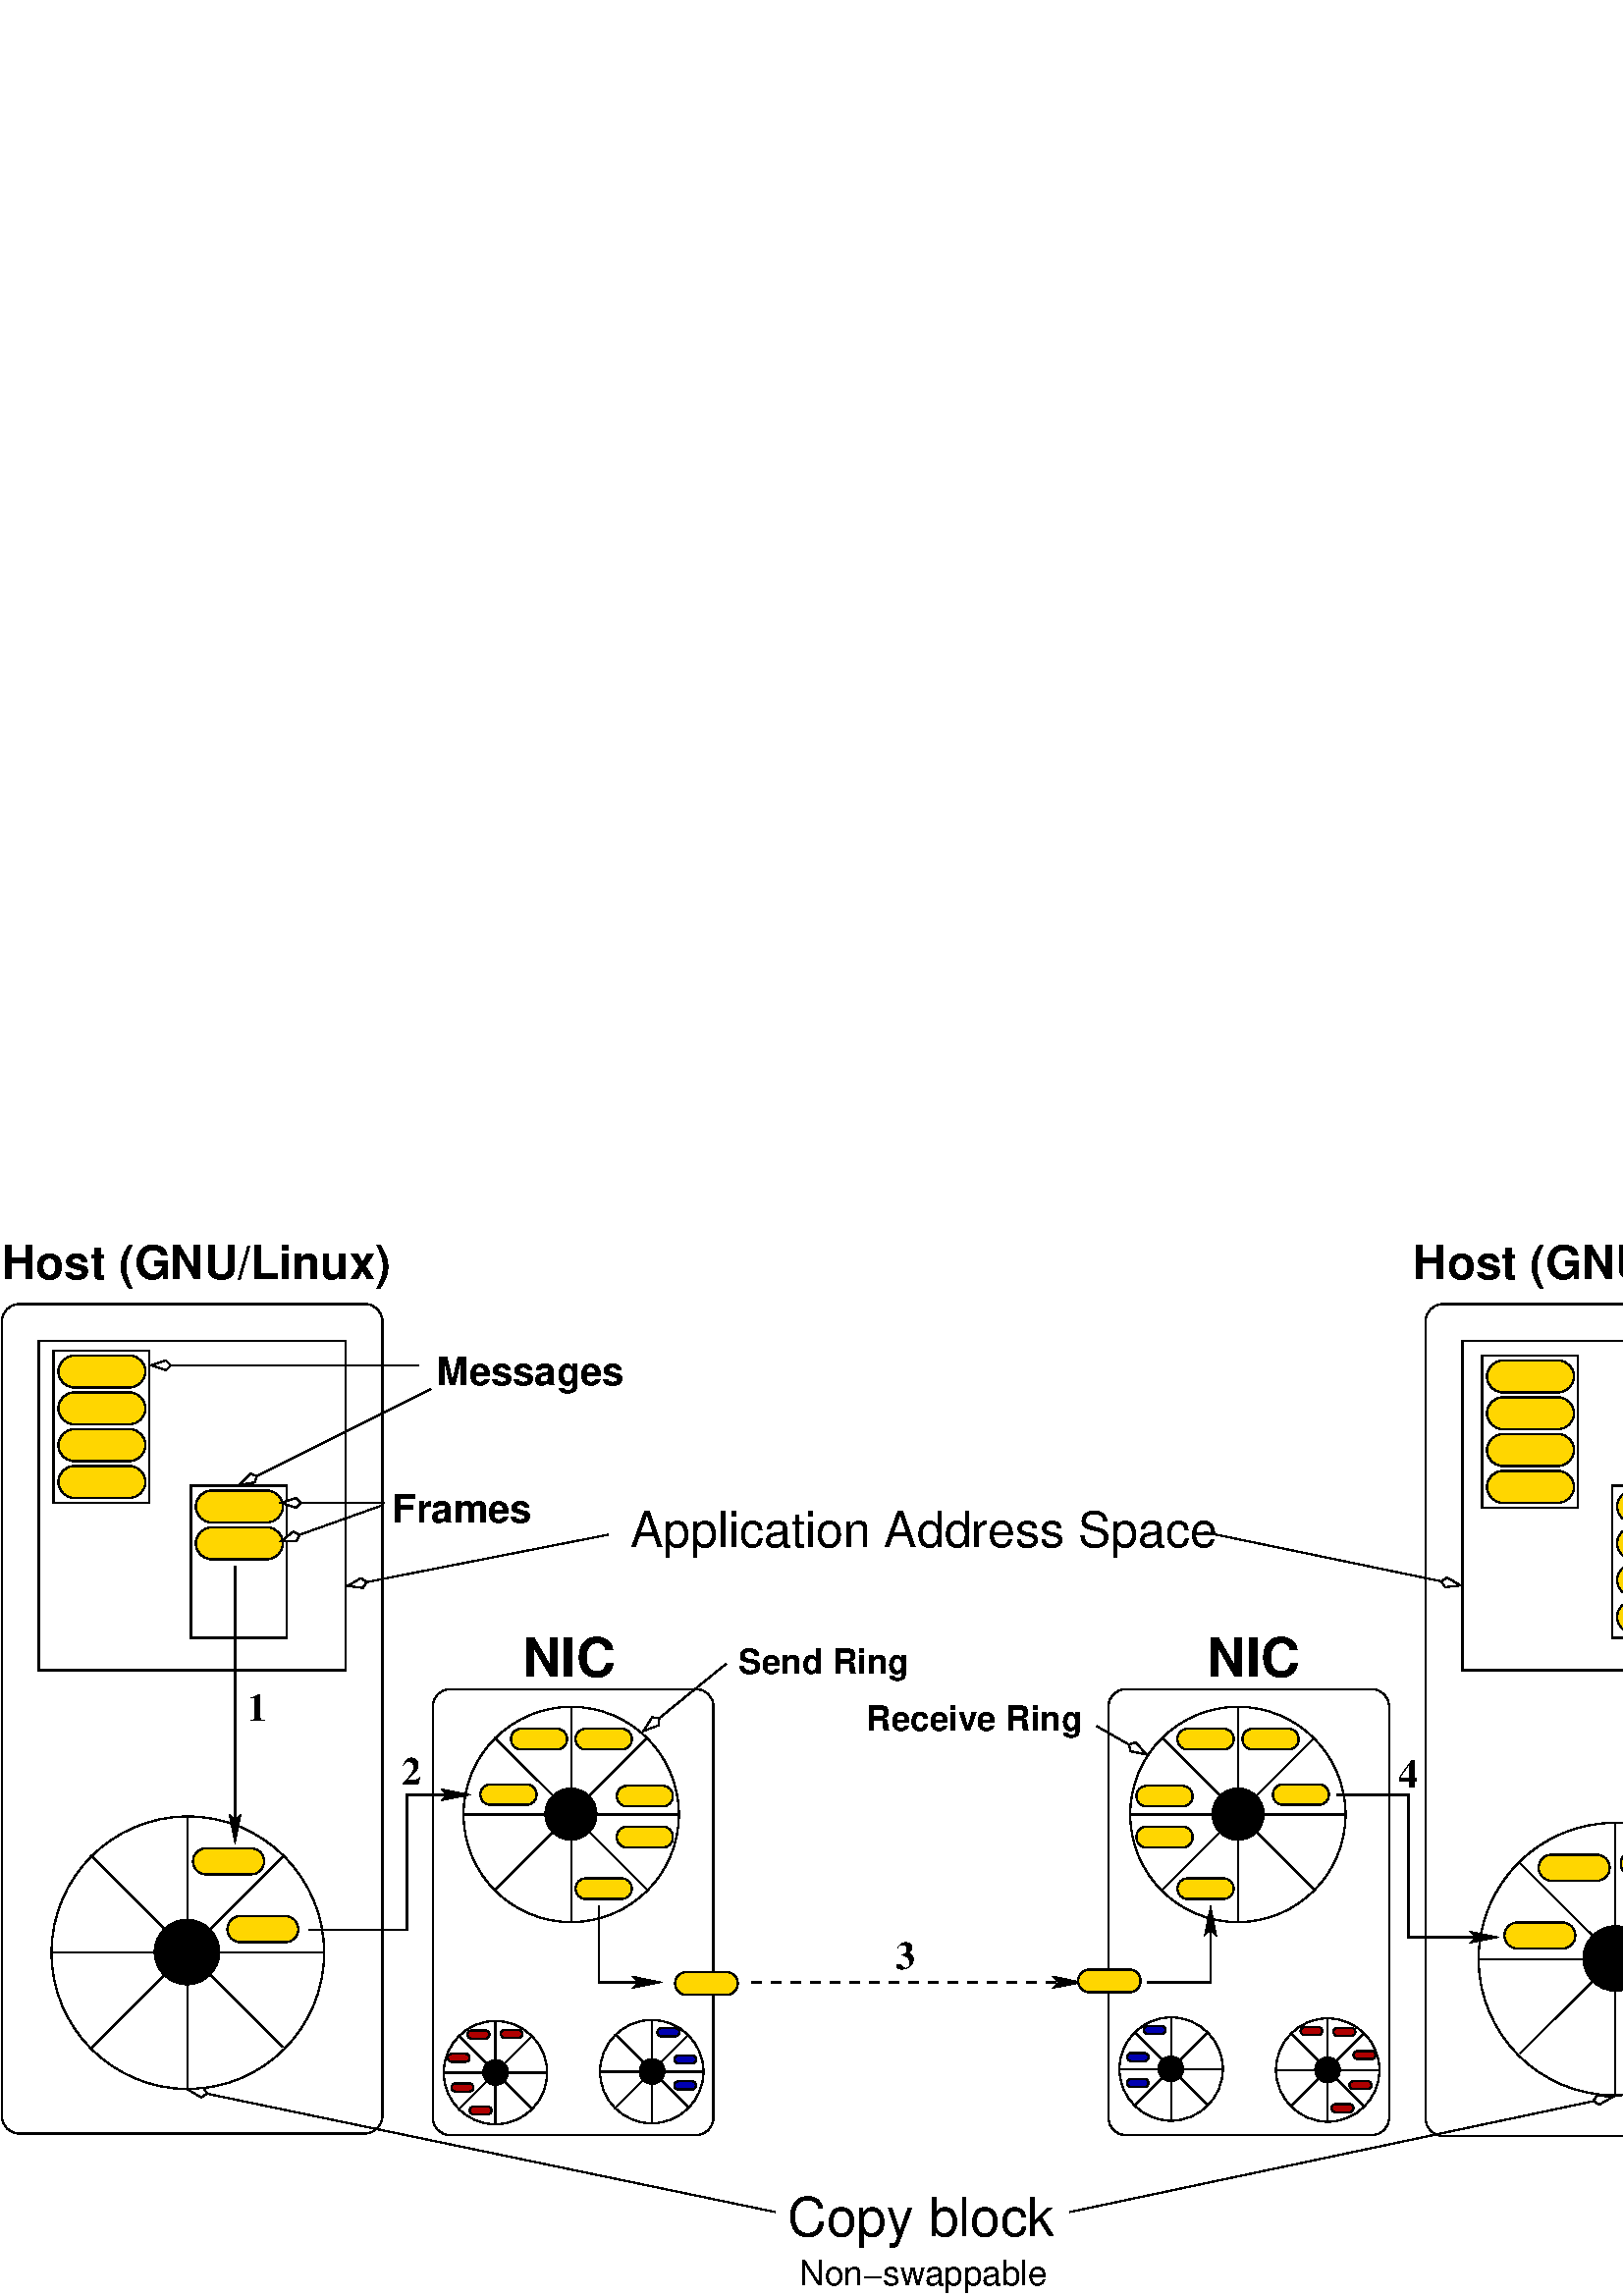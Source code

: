 %!PS-Adobe-2.0 EPSF-2.0
%%BoundingBox: 0 0 665 386
%%Magnification: 1.0
%%EndComments
/$F2psDict 200 dict def
$F2psDict begin
$F2psDict /mtrx matrix put
/col-1 {0 setgray} bind def
/col0 {0.000 0.000 0.000 srgb} bind def
/col1 {0.000 0.000 1.000 srgb} bind def
/col2 {0.000 1.000 0.000 srgb} bind def
/col3 {0.000 1.000 1.000 srgb} bind def
/col4 {1.000 0.000 0.000 srgb} bind def
/col5 {1.000 0.000 1.000 srgb} bind def
/col6 {1.000 1.000 0.000 srgb} bind def
/col7 {1.000 1.000 1.000 srgb} bind def
/col8 {0.000 0.000 0.560 srgb} bind def
/col9 {0.000 0.000 0.690 srgb} bind def
/col10 {0.000 0.000 0.820 srgb} bind def
/col11 {0.530 0.810 1.000 srgb} bind def
/col12 {0.000 0.560 0.000 srgb} bind def
/col13 {0.000 0.690 0.000 srgb} bind def
/col14 {0.000 0.820 0.000 srgb} bind def
/col15 {0.000 0.560 0.560 srgb} bind def
/col16 {0.000 0.690 0.690 srgb} bind def
/col17 {0.000 0.820 0.820 srgb} bind def
/col18 {0.560 0.000 0.000 srgb} bind def
/col19 {0.690 0.000 0.000 srgb} bind def
/col20 {0.820 0.000 0.000 srgb} bind def
/col21 {0.560 0.000 0.560 srgb} bind def
/col22 {0.690 0.000 0.690 srgb} bind def
/col23 {0.820 0.000 0.820 srgb} bind def
/col24 {0.500 0.190 0.000 srgb} bind def
/col25 {0.630 0.250 0.000 srgb} bind def
/col26 {0.750 0.380 0.000 srgb} bind def
/col27 {1.000 0.500 0.500 srgb} bind def
/col28 {1.000 0.630 0.630 srgb} bind def
/col29 {1.000 0.750 0.750 srgb} bind def
/col30 {1.000 0.880 0.880 srgb} bind def
/col31 {1.000 0.840 0.000 srgb} bind def

end
save
newpath 0 386 moveto 0 0 lineto 665 0 lineto 665 386 lineto closepath clip newpath
-21.8 512.3 translate
1 -1 scale

/cp {closepath} bind def
/ef {eofill} bind def
/gr {grestore} bind def
/gs {gsave} bind def
/sa {save} bind def
/rs {restore} bind def
/l {lineto} bind def
/m {moveto} bind def
/rm {rmoveto} bind def
/n {newpath} bind def
/s {stroke} bind def
/sh {show} bind def
/slc {setlinecap} bind def
/slj {setlinejoin} bind def
/slw {setlinewidth} bind def
/srgb {setrgbcolor} bind def
/rot {rotate} bind def
/sc {scale} bind def
/sd {setdash} bind def
/ff {findfont} bind def
/sf {setfont} bind def
/scf {scalefont} bind def
/sw {stringwidth} bind def
/tr {translate} bind def
/tnt {dup dup currentrgbcolor
  4 -2 roll dup 1 exch sub 3 -1 roll mul add
  4 -2 roll dup 1 exch sub 3 -1 roll mul add
  4 -2 roll dup 1 exch sub 3 -1 roll mul add srgb}
  bind def
/shd {dup dup currentrgbcolor 4 -2 roll mul 4 -2 roll mul
  4 -2 roll mul srgb} bind def
/reencdict 12 dict def /ReEncode { reencdict begin
/newcodesandnames exch def /newfontname exch def /basefontname exch def
/basefontdict basefontname findfont def /newfont basefontdict maxlength dict def
basefontdict { exch dup /FID ne { dup /Encoding eq
{ exch dup length array copy newfont 3 1 roll put }
{ exch newfont 3 1 roll put } ifelse } { pop pop } ifelse } forall
newfont /FontName newfontname put newcodesandnames aload pop
128 1 255 { newfont /Encoding get exch /.notdef put } for
newcodesandnames length 2 idiv { newfont /Encoding get 3 1 roll put } repeat
newfontname newfont definefont pop end } def
/isovec [
8#055 /minus 8#200 /grave 8#201 /acute 8#202 /circumflex 8#203 /tilde
8#204 /macron 8#205 /breve 8#206 /dotaccent 8#207 /dieresis
8#210 /ring 8#211 /cedilla 8#212 /hungarumlaut 8#213 /ogonek 8#214 /caron
8#220 /dotlessi 8#230 /oe 8#231 /OE
8#240 /space 8#241 /exclamdown 8#242 /cent 8#243 /sterling
8#244 /currency 8#245 /yen 8#246 /brokenbar 8#247 /section 8#250 /dieresis
8#251 /copyright 8#252 /ordfeminine 8#253 /guillemotleft 8#254 /logicalnot
8#255 /hyphen 8#256 /registered 8#257 /macron 8#260 /degree 8#261 /plusminus
8#262 /twosuperior 8#263 /threesuperior 8#264 /acute 8#265 /mu 8#266 /paragraph
8#267 /periodcentered 8#270 /cedilla 8#271 /onesuperior 8#272 /ordmasculine
8#273 /guillemotright 8#274 /onequarter 8#275 /onehalf
8#276 /threequarters 8#277 /questiondown 8#300 /Agrave 8#301 /Aacute
8#302 /Acircumflex 8#303 /Atilde 8#304 /Adieresis 8#305 /Aring
8#306 /AE 8#307 /Ccedilla 8#310 /Egrave 8#311 /Eacute
8#312 /Ecircumflex 8#313 /Edieresis 8#314 /Igrave 8#315 /Iacute
8#316 /Icircumflex 8#317 /Idieresis 8#320 /Eth 8#321 /Ntilde 8#322 /Ograve
8#323 /Oacute 8#324 /Ocircumflex 8#325 /Otilde 8#326 /Odieresis 8#327 /multiply
8#330 /Oslash 8#331 /Ugrave 8#332 /Uacute 8#333 /Ucircumflex
8#334 /Udieresis 8#335 /Yacute 8#336 /Thorn 8#337 /germandbls 8#340 /agrave
8#341 /aacute 8#342 /acircumflex 8#343 /atilde 8#344 /adieresis 8#345 /aring
8#346 /ae 8#347 /ccedilla 8#350 /egrave 8#351 /eacute
8#352 /ecircumflex 8#353 /edieresis 8#354 /igrave 8#355 /iacute
8#356 /icircumflex 8#357 /idieresis 8#360 /eth 8#361 /ntilde 8#362 /ograve
8#363 /oacute 8#364 /ocircumflex 8#365 /otilde 8#366 /odieresis 8#367 /divide
8#370 /oslash 8#371 /ugrave 8#372 /uacute 8#373 /ucircumflex
8#374 /udieresis 8#375 /yacute 8#376 /thorn 8#377 /ydieresis] def
/Times-Bold /Times-Bold-iso isovec ReEncode
/Helvetica-Bold /Helvetica-Bold-iso isovec ReEncode
/Helvetica /Helvetica-iso isovec ReEncode
 /DrawEllipse {
	/endangle exch def
	/startangle exch def
	/yrad exch def
	/xrad exch def
	/y exch def
	/x exch def
	/savematrix mtrx currentmatrix def
	x y tr xrad yrad sc 0 0 1 startangle endangle arc
	closepath
	savematrix setmatrix
	} def

/$F2psBegin {$F2psDict begin /$F2psEnteredState save def} def
/$F2psEnd {$F2psEnteredState restore end} def

$F2psBegin
10 setmiterlimit
 0.06 0.06 sc
%
% Fig objects follow
%
% Polyline
7.500 slw
n 817 2790 m 720 2790 720 2888 97 arcto 4 {pop} repeat
  720 2985 1155 2985 97 arcto 4 {pop} repeat
  1252 2985 1252 2887 97 arcto 4 {pop} repeat
  1252 2790 817 2790 97 arcto 4 {pop} repeat
 cp gs col31 1.00 shd ef gr gs col0 s gr 
% Polyline
n 817 3015 m 720 3015 720 3113 97 arcto 4 {pop} repeat
  720 3210 1155 3210 97 arcto 4 {pop} repeat
  1252 3210 1252 3112 97 arcto 4 {pop} repeat
  1252 3015 817 3015 97 arcto 4 {pop} repeat
 cp gs col31 1.00 shd ef gr gs col0 s gr 
% Polyline
n 817 3240 m 720 3240 720 3338 97 arcto 4 {pop} repeat
  720 3435 1155 3435 97 arcto 4 {pop} repeat
  1252 3435 1252 3337 97 arcto 4 {pop} repeat
  1252 3240 817 3240 97 arcto 4 {pop} repeat
 cp gs col31 1.00 shd ef gr gs col0 s gr 
% Polyline
n 817 3465 m 720 3465 720 3563 97 arcto 4 {pop} repeat
  720 3660 1155 3660 97 arcto 4 {pop} repeat
  1252 3660 1252 3562 97 arcto 4 {pop} repeat
  1252 3465 817 3465 97 arcto 4 {pop} repeat
 cp gs col31 1.00 shd ef gr gs col0 s gr 
% Polyline
n 690 2760 m 1275 2760 l 1275 3690 l 690 3690 l
 cp gs col0 s gr 
% Polyline
n 1657 3615 m 1560 3615 1560 3713 97 arcto 4 {pop} repeat
  1560 3810 1995 3810 97 arcto 4 {pop} repeat
  2092 3810 2092 3712 97 arcto 4 {pop} repeat
  2092 3615 1657 3615 97 arcto 4 {pop} repeat
 cp gs col31 1.00 shd ef gr gs col0 s gr 
% Polyline
n 1657 3840 m 1560 3840 1560 3938 97 arcto 4 {pop} repeat
  1560 4035 1995 4035 97 arcto 4 {pop} repeat
  2092 4035 2092 3937 97 arcto 4 {pop} repeat
  2092 3840 1657 3840 97 arcto 4 {pop} repeat
 cp gs col31 1.00 shd ef gr gs col0 s gr 
% Polyline
n 1530 3585 m 2115 3585 l 2115 4515 l 1530 4515 l
 cp gs col0 s gr 
% Ellipse
n 3391 7173 316 316 0 360 DrawEllipse gs col0 s gr

% Ellipse
n 3392 7172 75 75 0 360 DrawEllipse gs 0.00 setgray ef gr gs col-1 s gr

% Polyline
n 3617 6946 m
 3171 7393 l gs col0 s gr 
% Polyline
n 3705 7173 m
 3079 7173 l gs col0 s gr 
% Polyline
n 3617 7396 m
 3171 6950 l gs col0 s gr 
% Polyline
n 3391 7489 m
 3391 6861 l gs col0 s gr 
% Polyline
n 3123 7058 m 3099 7058 3099 7083 24 arcto 4 {pop} repeat
  3099 7107 3209 7107 24 arcto 4 {pop} repeat
  3233 7107 3233 7082 24 arcto 4 {pop} repeat
  3233 7058 3123 7058 24 arcto 4 {pop} repeat
 cp gs col19 1.00 shd ef gr gs col0 s gr 
% Polyline
n 3245 6915 m 3220 6915 3220 6940 25 arcto 4 {pop} repeat
  3220 6965 3329 6965 25 arcto 4 {pop} repeat
  3354 6965 3354 6940 25 arcto 4 {pop} repeat
  3354 6915 3245 6915 25 arcto 4 {pop} repeat
 cp gs col19 1.00 shd ef gr gs col0 s gr 
% Polyline
n 3448 6911 m 3424 6911 3424 6936 24 arcto 4 {pop} repeat
  3424 6960 3532 6960 24 arcto 4 {pop} repeat
  3556 6960 3556 6935 24 arcto 4 {pop} repeat
  3556 6911 3448 6911 24 arcto 4 {pop} repeat
 cp gs col19 1.00 shd ef gr gs col0 s gr 
% Polyline
n 3147 7239 m 3122 7239 3122 7264 25 arcto 4 {pop} repeat
  3122 7289 3231 7289 25 arcto 4 {pop} repeat
  3256 7289 3256 7264 25 arcto 4 {pop} repeat
  3256 7239 3147 7239 25 arcto 4 {pop} repeat
 cp gs col19 1.00 shd ef gr gs col0 s gr 
% Polyline
n 3258 7380 m 3234 7380 3234 7405 24 arcto 4 {pop} repeat
  3234 7429 3343 7429 24 arcto 4 {pop} repeat
  3367 7429 3367 7404 24 arcto 4 {pop} repeat
  3367 7380 3258 7380 24 arcto 4 {pop} repeat
 cp gs col19 1.00 shd ef gr gs col0 s gr 
% Ellipse
n 4346 7167 316 316 0 360 DrawEllipse gs col0 s gr

% Ellipse
n 4348 7166 75 75 0 360 DrawEllipse gs 0.00 setgray ef gr gs col-1 s gr

% Polyline
n 4572 6940 m
 4128 7384 l gs col0 s gr 
% Polyline
n 4663 7167 m
 4036 7167 l gs col0 s gr 
% Polyline
n 4572 7388 m
 4128 6943 l gs col0 s gr 
% Polyline
n 4346 7481 m
 4346 6853 l gs col0 s gr 
% Polyline
n 4404 6902 m 4380 6902 4380 6927 24 arcto 4 {pop} repeat
  4380 6951 4491 6951 24 arcto 4 {pop} repeat
  4515 6951 4515 6926 24 arcto 4 {pop} repeat
  4515 6902 4404 6902 24 arcto 4 {pop} repeat
 cp gs col9 1.00 shd ef gr gs col0 s gr 
% Polyline
n 4508 7068 m 4484 7068 4484 7093 24 arcto 4 {pop} repeat
  4484 7117 4593 7117 24 arcto 4 {pop} repeat
  4617 7117 4617 7092 24 arcto 4 {pop} repeat
  4617 7068 4508 7068 24 arcto 4 {pop} repeat
 cp gs col9 1.00 shd ef gr gs col0 s gr 
% Polyline
n 4509 7226 m 4484 7226 4484 7251 25 arcto 4 {pop} repeat
  4484 7276 4592 7276 25 arcto 4 {pop} repeat
  4617 7276 4617 7251 25 arcto 4 {pop} repeat
  4617 7226 4509 7226 25 arcto 4 {pop} repeat
 cp gs col9 1.00 shd ef gr gs col0 s gr 
% Ellipse
n 8477 7157 316 316 0 360 DrawEllipse gs col0 s gr

% Ellipse
n 8476 7156 75 75 0 360 DrawEllipse gs 0.00 setgray ef gr gs col-1 s gr

% Polyline
n 8251 6932 m
 8696 7377 l gs col0 s gr 
% Polyline
n 8161 7157 m
 8789 7157 l gs col0 s gr 
% Polyline
n 8251 7380 m
 8696 6936 l gs col0 s gr 
% Polyline
n 8477 7473 m
 8477 6843 l gs col0 s gr 
% Polyline
n 8659 7041 m 8635 7041 8635 7066 24 arcto 4 {pop} repeat
  8635 7090 8745 7090 24 arcto 4 {pop} repeat
  8769 7090 8769 7065 24 arcto 4 {pop} repeat
  8769 7041 8659 7041 24 arcto 4 {pop} repeat
 cp gs col19 1.00 shd ef gr gs col0 s gr 
% Polyline
n 8536 6899 m 8512 6899 8512 6924 24 arcto 4 {pop} repeat
  8512 6948 8622 6948 24 arcto 4 {pop} repeat
  8646 6948 8646 6923 24 arcto 4 {pop} repeat
  8646 6899 8536 6899 24 arcto 4 {pop} repeat
 cp gs col19 1.00 shd ef gr gs col0 s gr 
% Polyline
n 8335 6895 m 8311 6895 8311 6919 24 arcto 4 {pop} repeat
  8311 6943 8420 6943 24 arcto 4 {pop} repeat
  8444 6943 8444 6919 24 arcto 4 {pop} repeat
  8444 6895 8335 6895 24 arcto 4 {pop} repeat
 cp gs col19 1.00 shd ef gr gs col0 s gr 
% Polyline
n 8635 7224 m 8610 7224 8610 7249 25 arcto 4 {pop} repeat
  8610 7274 8719 7274 25 arcto 4 {pop} repeat
  8744 7274 8744 7249 25 arcto 4 {pop} repeat
  8744 7224 8635 7224 25 arcto 4 {pop} repeat
 cp gs col19 1.00 shd ef gr gs col0 s gr 
% Polyline
n 8525 7365 m 8500 7365 8500 7390 25 arcto 4 {pop} repeat
  8500 7415 8609 7415 25 arcto 4 {pop} repeat
  8634 7415 8634 7390 25 arcto 4 {pop} repeat
  8634 7365 8525 7365 25 arcto 4 {pop} repeat
 cp gs col19 1.00 shd ef gr gs col0 s gr 
% Ellipse
n 7520 7151 316 316 0 360 DrawEllipse gs col0 s gr

% Ellipse
n 7518 7150 75 75 0 360 DrawEllipse gs 0.00 setgray ef gr gs col-1 s gr

% Polyline
n 7296 6924 m
 7740 7369 l gs col0 s gr 
% Polyline
n 7205 7151 m
 7831 7151 l gs col0 s gr 
% Polyline
n 7296 7373 m
 7740 6929 l gs col0 s gr 
% Polyline
n 7520 7466 m
 7520 6838 l gs col0 s gr 
% Polyline
n 7379 6887 m 7354 6887 7354 6912 25 arcto 4 {pop} repeat
  7354 6937 7461 6937 25 arcto 4 {pop} repeat
  7486 6937 7486 6912 25 arcto 4 {pop} repeat
  7486 6887 7379 6887 25 arcto 4 {pop} repeat
 cp gs col9 1.00 shd ef gr gs col0 s gr 
% Polyline
n 7276 7053 m 7251 7053 7251 7078 25 arcto 4 {pop} repeat
  7251 7103 7357 7103 25 arcto 4 {pop} repeat
  7382 7103 7382 7078 25 arcto 4 {pop} repeat
  7382 7053 7276 7053 25 arcto 4 {pop} repeat
 cp gs col9 1.00 shd ef gr gs col0 s gr 
% Polyline
n 7275 7212 m 7251 7212 7251 7237 24 arcto 4 {pop} repeat
  7251 7261 7358 7261 24 arcto 4 {pop} repeat
  7382 7261 7382 7236 24 arcto 4 {pop} repeat
  7382 7212 7275 7212 24 arcto 4 {pop} repeat
 cp gs col9 1.00 shd ef gr gs col0 s gr 
% Ellipse
n 7928 5595 658 658 0 360 DrawEllipse gs col0 s gr

% Ellipse
n 7929 5593 156 156 0 360 DrawEllipse gs 0.00 setgray ef gr gs col-1 s gr

% Polyline
n 7619 5986 m 7559 5986 7559 6051 60 arcto 4 {pop} repeat
  7559 6111 7842 6111 60 arcto 4 {pop} repeat
  7902 6111 7902 6046 60 arcto 4 {pop} repeat
  7902 5986 7619 5986 60 arcto 4 {pop} repeat
 cp gs col31 1.00 shd ef gr gs col0 s gr 
% Polyline
n 8397 5124 m
 7472 6050 l gs col0 s gr 
% Polyline
n 8589 5595 m
 7277 5595 l gs col0 s gr 
% Polyline
n 8397 6059 m
 7472 5132 l gs col0 s gr 
% Polyline
n 7928 6255 m
 7928 4944 l gs col0 s gr 
% Polyline
n 8016 5071 m 7956 5071 7956 5138 60 arcto 4 {pop} repeat
  7956 5198 8239 5198 60 arcto 4 {pop} repeat
  8299 5198 8299 5131 60 arcto 4 {pop} repeat
  8299 5071 8016 5071 60 arcto 4 {pop} repeat
 cp gs col31 1.00 shd ef gr gs col0 s gr 
% Polyline
n 7368 5669 m 7308 5669 7308 5737 60 arcto 4 {pop} repeat
  7308 5797 7591 5797 60 arcto 4 {pop} repeat
  7651 5797 7651 5729 60 arcto 4 {pop} repeat
  7651 5669 7368 5669 60 arcto 4 {pop} repeat
 cp gs col31 1.00 shd ef gr gs col0 s gr 
% Polyline
n 7619 5071 m 7559 5071 7559 5138 60 arcto 4 {pop} repeat
  7559 5198 7842 5198 60 arcto 4 {pop} repeat
  7902 5198 7902 5131 60 arcto 4 {pop} repeat
  7902 5071 7619 5071 60 arcto 4 {pop} repeat
 cp gs col31 1.00 shd ef gr gs col0 s gr 
% Polyline
n 7368 5420 m 7308 5420 7308 5486 60 arcto 4 {pop} repeat
  7308 5546 7591 5546 60 arcto 4 {pop} repeat
  7651 5546 7651 5480 60 arcto 4 {pop} repeat
  7651 5420 7368 5420 60 arcto 4 {pop} repeat
 cp gs col31 1.00 shd ef gr gs col0 s gr 
% Polyline
n 8202 5411 m 8142 5411 8142 5476 60 arcto 4 {pop} repeat
  8142 5536 8424 5536 60 arcto 4 {pop} repeat
  8484 5536 8484 5471 60 arcto 4 {pop} repeat
  8484 5411 8202 5411 60 arcto 4 {pop} repeat
 cp gs col31 1.00 shd ef gr gs col0 s gr 
% Ellipse
n 1511 6440 833 833 0 360 DrawEllipse gs col0 s gr

% Polyline
n 1511 7275 m
 1511 5617 l gs col0 s gr 
% Polyline
n 917 5845 m
 2090 7016 l gs col0 s gr 
% Polyline
n 675 6440 m
 2332 6440 l gs col0 s gr 
% Polyline
n 917 7026 m
 2090 5855 l gs col0 s gr 
% Polyline
n 1833 6216 m 1753 6216 1753 6296 80 arcto 4 {pop} repeat
  1753 6376 2106 6376 80 arcto 4 {pop} repeat
  2186 6376 2186 6296 80 arcto 4 {pop} repeat
  2186 6216 1833 6216 80 arcto 4 {pop} repeat
 cp gs col31 1.00 shd ef gr gs col0 s gr 
% Polyline
n 1622 5802 m 1543 5802 1543 5882 79 arcto 4 {pop} repeat
  1543 5961 1898 5961 79 arcto 4 {pop} repeat
  1977 5961 1977 5881 79 arcto 4 {pop} repeat
  1977 5802 1622 5802 79 arcto 4 {pop} repeat
 cp gs col31 1.00 shd ef gr gs col0 s gr 
% Ellipse
n 1506 6436 197 197 0 360 DrawEllipse gs 0.00 setgray ef gr gs col-1 s gr

% Ellipse
n 10232 6479 833 833 0 360 DrawEllipse gs col0 s gr

% Ellipse
n 10237 6475 197 197 0 360 DrawEllipse gs 0.00 setgray ef gr gs col-1 s gr

% Polyline
n 10232 7314 m
 10232 5656 l gs col0 s gr 
% Polyline
n 10826 5884 m
 9653 7055 l gs col0 s gr 
% Polyline
n 11068 6479 m
 9411 6479 l gs col0 s gr 
% Polyline
n 10826 7065 m
 9653 5894 l gs col0 s gr 
% Polyline
n 10347 5816 m 10268 5816 10268 5896 79 arcto 4 {pop} repeat
  10268 5975 10621 5975 79 arcto 4 {pop} repeat
  10700 5975 10700 5895 79 arcto 4 {pop} repeat
  10700 5816 10347 5816 79 arcto 4 {pop} repeat
 cp gs col31 1.00 shd ef gr gs col0 s gr 
% Polyline
n 9637 6255 m 9557 6255 9557 6335 80 arcto 4 {pop} repeat
  9557 6415 9910 6415 80 arcto 4 {pop} repeat
  9990 6415 9990 6335 80 arcto 4 {pop} repeat
  9990 6255 9637 6255 80 arcto 4 {pop} repeat
 cp gs col31 1.00 shd ef gr gs col0 s gr 
% Polyline
n 9845 5841 m 9766 5841 9766 5921 79 arcto 4 {pop} repeat
  9766 6000 10121 6000 79 arcto 4 {pop} repeat
  10200 6000 10200 5920 79 arcto 4 {pop} repeat
  10200 5841 9845 5841 79 arcto 4 {pop} repeat
 cp gs col31 1.00 shd ef gr gs col0 s gr 
% Polyline
n 10342 3615 m 10245 3615 10245 3713 97 arcto 4 {pop} repeat
  10245 3810 10680 3810 97 arcto 4 {pop} repeat
  10777 3810 10777 3712 97 arcto 4 {pop} repeat
  10777 3615 10342 3615 97 arcto 4 {pop} repeat
 cp gs col31 1.00 shd ef gr gs col0 s gr 
% Polyline
n 10342 3840 m 10245 3840 10245 3938 97 arcto 4 {pop} repeat
  10245 4035 10680 4035 97 arcto 4 {pop} repeat
  10777 4035 10777 3937 97 arcto 4 {pop} repeat
  10777 3840 10342 3840 97 arcto 4 {pop} repeat
 cp gs col31 1.00 shd ef gr gs col0 s gr 
% Polyline
n 10342 4065 m 10245 4065 10245 4163 97 arcto 4 {pop} repeat
  10245 4260 10680 4260 97 arcto 4 {pop} repeat
  10777 4260 10777 4162 97 arcto 4 {pop} repeat
  10777 4065 10342 4065 97 arcto 4 {pop} repeat
 cp gs col31 1.00 shd ef gr gs col0 s gr 
% Polyline
n 10342 4290 m 10245 4290 10245 4388 97 arcto 4 {pop} repeat
  10245 4485 10680 4485 97 arcto 4 {pop} repeat
  10777 4485 10777 4387 97 arcto 4 {pop} repeat
  10777 4290 10342 4290 97 arcto 4 {pop} repeat
 cp gs col31 1.00 shd ef gr gs col0 s gr 
% Polyline
n 10215 3585 m 10800 3585 l 10800 4515 l 10215 4515 l
 cp gs col0 s gr 
% Polyline
n 9547 2820 m 9450 2820 9450 2918 97 arcto 4 {pop} repeat
  9450 3015 9885 3015 97 arcto 4 {pop} repeat
  9982 3015 9982 2917 97 arcto 4 {pop} repeat
  9982 2820 9547 2820 97 arcto 4 {pop} repeat
 cp gs col31 1.00 shd ef gr gs col0 s gr 
% Polyline
n 9547 3045 m 9450 3045 9450 3143 97 arcto 4 {pop} repeat
  9450 3240 9885 3240 97 arcto 4 {pop} repeat
  9982 3240 9982 3142 97 arcto 4 {pop} repeat
  9982 3045 9547 3045 97 arcto 4 {pop} repeat
 cp gs col31 1.00 shd ef gr gs col0 s gr 
% Polyline
n 9547 3270 m 9450 3270 9450 3368 97 arcto 4 {pop} repeat
  9450 3465 9885 3465 97 arcto 4 {pop} repeat
  9982 3465 9982 3367 97 arcto 4 {pop} repeat
  9982 3270 9547 3270 97 arcto 4 {pop} repeat
 cp gs col31 1.00 shd ef gr gs col0 s gr 
% Polyline
n 9547 3495 m 9450 3495 9450 3593 97 arcto 4 {pop} repeat
  9450 3690 9885 3690 97 arcto 4 {pop} repeat
  9982 3690 9982 3592 97 arcto 4 {pop} repeat
  9982 3495 9547 3495 97 arcto 4 {pop} repeat
 cp gs col31 1.00 shd ef gr gs col0 s gr 
% Polyline
n 9420 2790 m 10005 2790 l 10005 3720 l 9420 3720 l
 cp gs col0 s gr 
% Ellipse
n 3854 5595 658 658 0 360 DrawEllipse gs col0 s gr

% Ellipse
n 3852 5593 156 156 0 360 DrawEllipse gs 0.00 setgray ef gr gs col-1 s gr

% Polyline
n 11175 2700 m 9300 2700 l 9300 4713 l 11175 4713 l
 cp gs col0 s gr 
% Polyline
gs  clippath
9540 6375 m 9540 6315 l 9355 6315 l 9505 6345 l 9355 6375 l cp
eoclip
n 9525 6345 m 8970 6345 l 8970 5475 l
 8535 5475 l gs col0 s gr gr

% arrowhead
n 9355 6375 m 9505 6345 l 9355 6315 l 9385 6345 l 9355 6375 l 
 cp gs 0.00 setgray ef gr  col0 s
% Polyline
gs  clippath
10530 4485 m 10470 4485 l 10470 4670 l 10500 4520 l 10530 4670 l cp
eoclip
n 10500 4500 m
 10500 5790 l gs col0 s gr gr

% arrowhead
n 10530 4670 m 10500 4520 l 10470 4670 l 10500 4640 l 10530 4670 l 
 cp gs 0.00 setgray ef gr  col0 s
% Polyline
gs  clippath
3255 5505 m 3255 5445 l 3070 5445 l 3220 5475 l 3070 5505 l cp
eoclip
n 2250 6300 m 2850 6300 l 2850 5475 l
 3240 5475 l gs col0 s gr gr

% arrowhead
n 3070 5505 m 3220 5475 l 3070 5445 l 3100 5475 l 3070 5505 l 
 cp gs 0.00 setgray ef gr  col0 s
% Polyline
n 600 2700 m 2475 2700 l 2475 4713 l 600 4713 l
 cp gs col0 s gr 
% Polyline
gs  clippath
10250 7346 m 10238 7287 l 10123 7311 l 10218 7322 l 10136 7369 l cp
eoclip
n 6900 8025 m
 10230 7320 l gs col0 s gr gr

% arrowhead
n 10136 7369 m 10218 7322 l 10123 7311 l 10100 7346 l 10136 7369 l 
 cp gs col7 1.00 shd ef gr  col0 s
% Polyline
gs  clippath
2454 4173 m 2466 4232 l 2581 4210 l 2487 4198 l 2569 4151 l cp
eoclip
n 4080 3885 m
 2475 4200 l gs col0 s gr gr

% arrowhead
n 2569 4151 m 2487 4198 l 2581 4210 l 2604 4174 l 2569 4151 l 
 cp gs col7 1.00 shd ef gr  col0 s
% Polyline
gs  clippath
9309 4229 m 9321 4170 l 9206 4147 l 9289 4195 l 9194 4206 l cp
eoclip
n 7725 3870 m
 9301 4197 l gs col0 s gr gr

% arrowhead
n 9194 4206 m 9289 4195 l 9206 4147 l 9171 4170 l 9194 4206 l 
 cp gs col7 1.00 shd ef gr  col0 s
% Polyline
gs  clippath
1491 7242 m 1479 7301 l 1593 7324 l 1512 7277 l 1606 7265 l cp
eoclip
n 5100 8025 m
 1500 7275 l gs col0 s gr gr

% arrowhead
n 1606 7265 m 1512 7277 l 1593 7324 l 1629 7301 l 1606 7265 l 
 cp gs col7 1.00 shd ef gr  col0 s
% Polyline
gs  clippath
1788 3564 m 1814 3618 l 1919 3566 l 1826 3580 l 1893 3512 l cp
eoclip
n 2997 2995 m
 1815 3585 l gs col0 s gr gr

% arrowhead
n 1893 3512 m 1826 3580 l 1919 3566 l 1933 3526 l 1893 3512 l 
 cp gs col7 1.00 shd ef gr  col0 s
% Polyline
gs  clippath
1260 2820 m 1260 2880 l 1377 2880 l 1287 2850 l 1377 2820 l cp
eoclip
n 2925 2850 m
 1275 2850 l gs col0 s gr gr

% arrowhead
n 1377 2820 m 1287 2850 l 1377 2880 l 1407 2850 l 1377 2820 l 
 cp gs col7 1.00 shd ef gr  col0 s
% Polyline
gs  clippath
2045 3906 m 2065 3963 l 2175 3923 l 2081 3926 l 2155 3867 l cp
eoclip
n 2700 3705 m
 2070 3930 l gs col0 s gr gr

% arrowhead
n 2155 3867 m 2081 3926 l 2175 3923 l 2194 3885 l 2155 3867 l 
 cp gs col7 1.00 shd ef gr  col0 s
% Polyline
gs  clippath
2055 3660 m 2055 3720 l 2172 3720 l 2082 3690 l 2172 3660 l cp
eoclip
n 2715 3690 m
 2070 3690 l gs col0 s gr gr

% arrowhead
n 2172 3660 m 2082 3690 l 2172 3720 l 2202 3690 l 2172 3660 l 
 cp gs col7 1.00 shd ef gr  col0 s
% Polyline
n 3195 5595 m
 4506 5595 l gs col0 s gr 
% Polyline
gs  clippath
1770 5790 m 1830 5790 l 1830 5605 l 1800 5755 l 1770 5605 l cp
eoclip
n 1800 4080 m
 1800 5775 l gs col0 s gr gr

% arrowhead
n 1770 5605 m 1800 5755 l 1830 5605 l 1800 5635 l 1770 5605 l 
 cp gs 0.00 setgray ef gr  col0 s
% Polyline
n 3113 4829 m 3008 4829 3008 7450 105 arcto 4 {pop} repeat
  3008 7555 4618 7555 105 arcto 4 {pop} repeat
  4723 7555 4723 4934 105 arcto 4 {pop} repeat
  4723 4829 3113 4829 105 arcto 4 {pop} repeat
 cp gs col0 s gr 
% Polyline
n 3941 5986 m 3881 5986 3881 6051 60 arcto 4 {pop} repeat
  3881 6111 4164 6111 60 arcto 4 {pop} repeat
  4224 6111 4224 6046 60 arcto 4 {pop} repeat
  4224 5986 3941 5986 60 arcto 4 {pop} repeat
 cp gs col31 1.00 shd ef gr gs col0 s gr 
% Polyline
n 3386 5124 m
 4313 6050 l gs col0 s gr 
% Polyline
n 3386 6059 m
 4313 5132 l gs col0 s gr 
% Polyline
n 3854 6255 m
 3854 4944 l gs col0 s gr 
% Polyline
n 3546 5071 m 3486 5071 3486 5138 60 arcto 4 {pop} repeat
  3486 5198 3768 5198 60 arcto 4 {pop} repeat
  3828 5198 3828 5131 60 arcto 4 {pop} repeat
  3828 5071 3546 5071 60 arcto 4 {pop} repeat
 cp gs col31 1.00 shd ef gr gs col0 s gr 
% Polyline
n 4193 5669 m 4133 5669 4133 5737 60 arcto 4 {pop} repeat
  4133 5797 4415 5797 60 arcto 4 {pop} repeat
  4475 5797 4475 5729 60 arcto 4 {pop} repeat
  4475 5669 4193 5669 60 arcto 4 {pop} repeat
 cp gs col31 1.00 shd ef gr gs col0 s gr 
% Polyline
n 3941 5071 m 3881 5071 3881 5138 60 arcto 4 {pop} repeat
  3881 5198 4164 5198 60 arcto 4 {pop} repeat
  4224 5198 4224 5131 60 arcto 4 {pop} repeat
  4224 5071 3941 5071 60 arcto 4 {pop} repeat
 cp gs col31 1.00 shd ef gr gs col0 s gr 
% Polyline
n 4193 5420 m 4133 5420 4133 5486 60 arcto 4 {pop} repeat
  4133 5546 4415 5546 60 arcto 4 {pop} repeat
  4475 5546 4475 5480 60 arcto 4 {pop} repeat
  4475 5420 4193 5420 60 arcto 4 {pop} repeat
 cp gs col31 1.00 shd ef gr gs col0 s gr 
% Polyline
n 3359 5411 m 3299 5411 3299 5476 60 arcto 4 {pop} repeat
  3299 5536 3582 5536 60 arcto 4 {pop} repeat
  3642 5536 3642 5471 60 arcto 4 {pop} repeat
  3642 5411 3359 5411 60 arcto 4 {pop} repeat
 cp gs col31 1.00 shd ef gr gs col0 s gr 
% Polyline
gs  clippath
4427 6652 m 4427 6589 l 4236 6589 l 4392 6621 l 4236 6652 l cp
eoclip
n 4022 6152 m 4022 6621 l
 4412 6621 l gs col0 s gr gr

% arrowhead
n 4236 6652 m 4392 6621 l 4236 6589 l 4267 6621 l 4236 6652 l 
 cp gs 0.00 setgray ef gr  col0 s
% Polyline
gs  clippath
7792 6137 m 7729 6137 l 7729 6327 l 7761 6172 l 7792 6327 l cp
eoclip
n 7761 6152 m 7761 6621 l
 7372 6621 l gs col0 s gr gr

% arrowhead
n 7792 6327 m 7761 6172 l 7729 6327 l 7761 6296 l 7792 6327 l 
 cp gs 0.00 setgray ef gr  col0 s
% Polyline
 [60] 0 sd
gs  clippath
6997 6652 m 6997 6589 l 6806 6589 l 6962 6621 l 6806 6652 l cp
eoclip
n 4957 6621 m 6905 6621 l
 6982 6621 l gs col0 s gr gr
 [] 0 sd
% arrowhead
n 6806 6652 m 6962 6621 l 6806 6589 l 6837 6621 l 6806 6652 l 
 cp gs 0.00 setgray ef gr  col0 s
% Polyline
n 4559 6558 m 4489 6558 4489 6628 70 arcto 4 {pop} repeat
  4489 6698 4802 6698 70 arcto 4 {pop} repeat
  4872 6698 4872 6628 70 arcto 4 {pop} repeat
  4872 6558 4559 6558 70 arcto 4 {pop} repeat
 cp gs col31 1.00 shd ef gr gs col0 s gr 
% Polyline
n 7242 4829 m 7137 4829 7137 7450 105 arcto 4 {pop} repeat
  7137 7555 8747 7555 105 arcto 4 {pop} repeat
  8852 7555 8852 4934 105 arcto 4 {pop} repeat
  8852 4829 7242 4829 105 arcto 4 {pop} repeat
 cp gs col0 s gr 
% Polyline
n 7021 6543 m 6952 6543 6952 6613 69 arcto 4 {pop} repeat
  6952 6682 7264 6682 69 arcto 4 {pop} repeat
  7333 6682 7333 6612 69 arcto 4 {pop} repeat
  7333 6543 7021 6543 69 arcto 4 {pop} repeat
 cp gs col31 1.00 shd ef gr gs col0 s gr 
% Polyline
gs  clippath
4255 5077 m 4295 5125 l 4388 5050 l 4296 5085 l 4348 5001 l cp
eoclip
n 4802 4673 m
 4287 5092 l gs col0 s gr gr

% arrowhead
n 4348 5001 m 4296 5085 l 4388 5050 l 4392 5006 l 4348 5001 l 
 cp gs col7 1.00 shd ef gr  col0 s
% Polyline
gs  clippath
7377 5269 m 7408 5215 l 7304 5155 l 7370 5229 l 7273 5209 l cp
eoclip
n 7065 5055 m
 7380 5235 l gs col0 s gr gr

% arrowhead
n 7273 5209 m 7370 5229 l 7304 5155 l 7261 5167 l 7273 5209 l 
 cp gs col7 1.00 shd ef gr  col0 s
% Polyline
n 480 2475 m 375 2475 375 7440 105 arcto 4 {pop} repeat
  375 7545 2595 7545 105 arcto 4 {pop} repeat
  2700 7545 2700 2580 105 arcto 4 {pop} repeat
  2700 2475 480 2475 105 arcto 4 {pop} repeat
 cp gs col0 s gr 
% Polyline
n 9180 2475 m 9075 2475 9075 7455 105 arcto 4 {pop} repeat
  9075 7560 11295 7560 105 arcto 4 {pop} repeat
  11400 7560 11400 2580 105 arcto 4 {pop} repeat
  11400 2475 9180 2475 105 arcto 4 {pop} repeat
 cp gs col0 s gr 
/Times-Bold-iso ff 240.00 scf sf
2820 5415 m
gs 1 -1 sc (2) col0 sh gr
/Times-Bold-iso ff 240.00 scf sf
10575 5100 m
gs 1 -1 sc (5) col0 sh gr
/Helvetica-Bold-iso ff 285.00 scf sf
375 2325 m
gs 1 -1 sc (Host \(GNU/Linux\)) col0 sh gr
/Helvetica-iso ff 330.00 scf sf
5175 8175 m
gs 1 -1 sc (Copy block) col0 sh gr
/Helvetica-iso ff 210.00 scf sf
5250 8475 m
gs 1 -1 sc (Non-swappable) col0 sh gr
/Helvetica-Bold-iso ff 285.00 scf sf
9000 2325 m
gs 1 -1 sc (Host \(GNU/Linux\)) col0 sh gr
/Helvetica-iso ff 300.00 scf sf
4215 3960 m
gs 1 -1 sc (Application Address Space) col0 sh gr
/Helvetica-Bold-iso ff 240.00 scf sf
3030 2970 m
gs 1 -1 sc (Messages) col0 sh gr
/Helvetica-Bold-iso ff 240.00 scf sf
2760 3810 m
gs 1 -1 sc (Frames) col0 sh gr
/Times-Bold-iso ff 240.00 scf sf
1875 5025 m
gs 1 -1 sc (1) col0 sh gr
/Helvetica-Bold-iso ff 330.00 scf sf
3554 4750 m
gs 1 -1 sc (NIC) col0 sh gr
/Helvetica-Bold-iso ff 330.00 scf sf
8307 4750 m
gs 1 -1 sc (NIC) dup sw pop neg 0 rm  col0 sh gr
/Times-Bold-iso ff 240.00 scf sf
5835 6540 m
gs 1 -1 sc (3) col0 sh gr
/Helvetica-Bold-iso ff 210.00 scf sf
4878 4734 m
gs 1 -1 sc (Send Ring) col0 sh gr
/Times-Bold-iso ff 240.00 scf sf
8910 5430 m
gs 1 -1 sc (4) col0 sh gr
/Helvetica-Bold-iso ff 210.00 scf sf
5658 5080 m
gs 1 -1 sc (Receive Ring) col0 sh gr
$F2psEnd
rs
